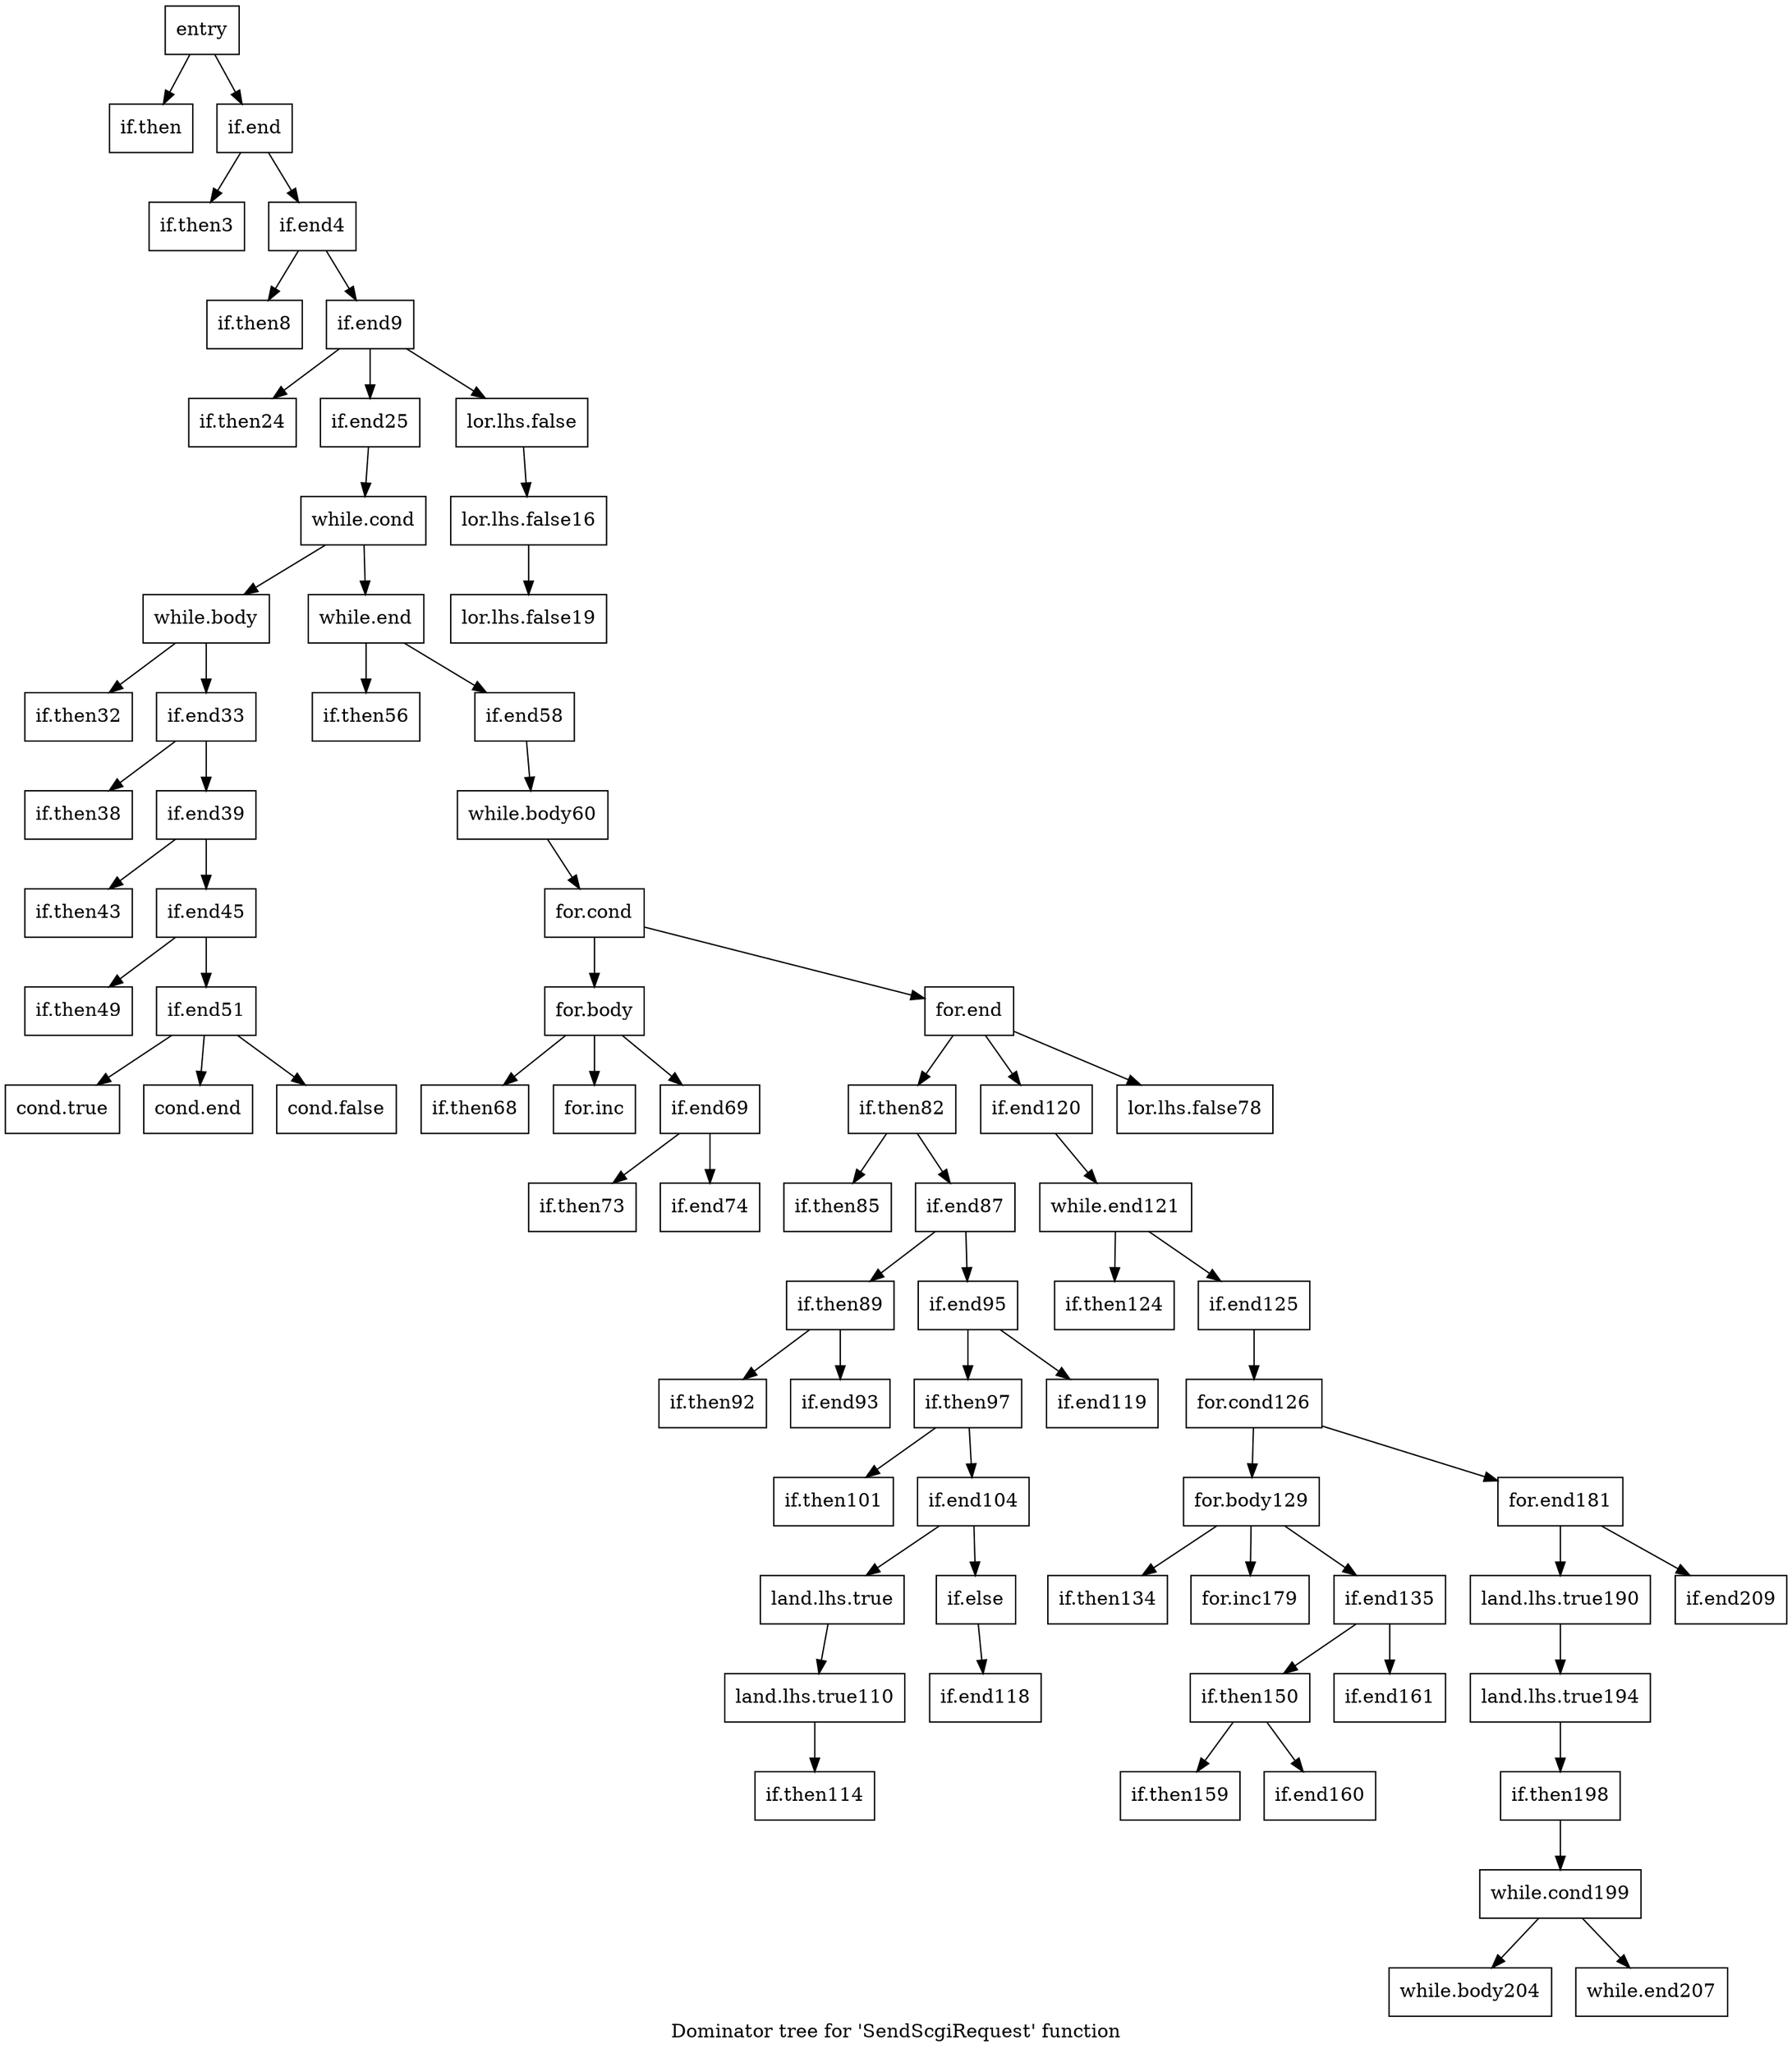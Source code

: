 digraph "Dominator tree for 'SendScgiRequest' function" {
	label="Dominator tree for 'SendScgiRequest' function";

	Node0xedfef0 [shape=record,label="{entry}"];
	Node0xedfef0 -> Node0xec55f0;
	Node0xedfef0 -> Node0xe59590;
	Node0xec55f0 [shape=record,label="{if.then}"];
	Node0xe59590 [shape=record,label="{if.end}"];
	Node0xe59590 -> Node0xe99b80;
	Node0xe59590 -> Node0xe4fcb0;
	Node0xe99b80 [shape=record,label="{if.then3}"];
	Node0xe4fcb0 [shape=record,label="{if.end4}"];
	Node0xe4fcb0 -> Node0xe975a0;
	Node0xe4fcb0 -> Node0xe0b5e0;
	Node0xe975a0 [shape=record,label="{if.then8}"];
	Node0xe0b5e0 [shape=record,label="{if.end9}"];
	Node0xe0b5e0 -> Node0xee5ed0;
	Node0xe0b5e0 -> Node0xea0ea0;
	Node0xe0b5e0 -> Node0xe05f10;
	Node0xee5ed0 [shape=record,label="{if.then24}"];
	Node0xea0ea0 [shape=record,label="{if.end25}"];
	Node0xea0ea0 -> Node0xe43400;
	Node0xe43400 [shape=record,label="{while.cond}"];
	Node0xe43400 -> Node0xe7ef70;
	Node0xe43400 -> Node0xeb7fa0;
	Node0xe7ef70 [shape=record,label="{while.body}"];
	Node0xe7ef70 -> Node0xe72ca0;
	Node0xe7ef70 -> Node0xecebc0;
	Node0xe72ca0 [shape=record,label="{if.then32}"];
	Node0xecebc0 [shape=record,label="{if.end33}"];
	Node0xecebc0 -> Node0xeeba80;
	Node0xecebc0 -> Node0xea8bd0;
	Node0xeeba80 [shape=record,label="{if.then38}"];
	Node0xea8bd0 [shape=record,label="{if.end39}"];
	Node0xea8bd0 -> Node0xe70880;
	Node0xea8bd0 -> Node0xe95d90;
	Node0xe70880 [shape=record,label="{if.then43}"];
	Node0xe95d90 [shape=record,label="{if.end45}"];
	Node0xe95d90 -> Node0xec2de0;
	Node0xe95d90 -> Node0xe29c90;
	Node0xec2de0 [shape=record,label="{if.then49}"];
	Node0xe29c90 [shape=record,label="{if.end51}"];
	Node0xe29c90 -> Node0xee5f90;
	Node0xe29c90 -> Node0xe27d70;
	Node0xe29c90 -> Node0xec12a0;
	Node0xee5f90 [shape=record,label="{cond.true}"];
	Node0xe27d70 [shape=record,label="{cond.end}"];
	Node0xec12a0 [shape=record,label="{cond.false}"];
	Node0xeb7fa0 [shape=record,label="{while.end}"];
	Node0xeb7fa0 -> Node0xe5dbc0;
	Node0xeb7fa0 -> Node0xe9e110;
	Node0xe5dbc0 [shape=record,label="{if.then56}"];
	Node0xe9e110 [shape=record,label="{if.end58}"];
	Node0xe9e110 -> Node0xec63f0;
	Node0xec63f0 [shape=record,label="{while.body60}"];
	Node0xec63f0 -> Node0xecff20;
	Node0xecff20 [shape=record,label="{for.cond}"];
	Node0xecff20 -> Node0xe9eed0;
	Node0xecff20 -> Node0xe487e0;
	Node0xe9eed0 [shape=record,label="{for.body}"];
	Node0xe9eed0 -> Node0xe41ab0;
	Node0xe9eed0 -> Node0xeace20;
	Node0xe9eed0 -> Node0xe98250;
	Node0xe41ab0 [shape=record,label="{if.then68}"];
	Node0xeace20 [shape=record,label="{for.inc}"];
	Node0xe98250 [shape=record,label="{if.end69}"];
	Node0xe98250 -> Node0xec0920;
	Node0xe98250 -> Node0xe9e8c0;
	Node0xec0920 [shape=record,label="{if.then73}"];
	Node0xe9e8c0 [shape=record,label="{if.end74}"];
	Node0xe487e0 [shape=record,label="{for.end}"];
	Node0xe487e0 -> Node0xed8ab0;
	Node0xe487e0 -> Node0xe7e560;
	Node0xe487e0 -> Node0xe33760;
	Node0xed8ab0 [shape=record,label="{if.then82}"];
	Node0xed8ab0 -> Node0xe260d0;
	Node0xed8ab0 -> Node0xe9af70;
	Node0xe260d0 [shape=record,label="{if.then85}"];
	Node0xe9af70 [shape=record,label="{if.end87}"];
	Node0xe9af70 -> Node0xe8e120;
	Node0xe9af70 -> Node0xe50920;
	Node0xe8e120 [shape=record,label="{if.then89}"];
	Node0xe8e120 -> Node0xe1d760;
	Node0xe8e120 -> Node0xe55b20;
	Node0xe1d760 [shape=record,label="{if.then92}"];
	Node0xe55b20 [shape=record,label="{if.end93}"];
	Node0xe50920 [shape=record,label="{if.end95}"];
	Node0xe50920 -> Node0xe301a0;
	Node0xe50920 -> Node0xe938a0;
	Node0xe301a0 [shape=record,label="{if.then97}"];
	Node0xe301a0 -> Node0xe04430;
	Node0xe301a0 -> Node0xed1720;
	Node0xe04430 [shape=record,label="{if.then101}"];
	Node0xed1720 [shape=record,label="{if.end104}"];
	Node0xed1720 -> Node0xec2aa0;
	Node0xed1720 -> Node0xe984f0;
	Node0xec2aa0 [shape=record,label="{land.lhs.true}"];
	Node0xec2aa0 -> Node0xe84060;
	Node0xe84060 [shape=record,label="{land.lhs.true110}"];
	Node0xe84060 -> Node0xe2c4a0;
	Node0xe2c4a0 [shape=record,label="{if.then114}"];
	Node0xe984f0 [shape=record,label="{if.else}"];
	Node0xe984f0 -> Node0xed60a0;
	Node0xed60a0 [shape=record,label="{if.end118}"];
	Node0xe938a0 [shape=record,label="{if.end119}"];
	Node0xe7e560 [shape=record,label="{if.end120}"];
	Node0xe7e560 -> Node0xec1d40;
	Node0xec1d40 [shape=record,label="{while.end121}"];
	Node0xec1d40 -> Node0xec6130;
	Node0xec1d40 -> Node0xee5a70;
	Node0xec6130 [shape=record,label="{if.then124}"];
	Node0xee5a70 [shape=record,label="{if.end125}"];
	Node0xee5a70 -> Node0xebb650;
	Node0xebb650 [shape=record,label="{for.cond126}"];
	Node0xebb650 -> Node0xe44400;
	Node0xebb650 -> Node0xec8a70;
	Node0xe44400 [shape=record,label="{for.body129}"];
	Node0xe44400 -> Node0xe5d390;
	Node0xe44400 -> Node0xec2b70;
	Node0xe44400 -> Node0xe968c0;
	Node0xe5d390 [shape=record,label="{if.then134}"];
	Node0xec2b70 [shape=record,label="{for.inc179}"];
	Node0xe968c0 [shape=record,label="{if.end135}"];
	Node0xe968c0 -> Node0xebe650;
	Node0xe968c0 -> Node0xe69fd0;
	Node0xebe650 [shape=record,label="{if.then150}"];
	Node0xebe650 -> Node0xe2f5b0;
	Node0xebe650 -> Node0xe42350;
	Node0xe2f5b0 [shape=record,label="{if.then159}"];
	Node0xe42350 [shape=record,label="{if.end160}"];
	Node0xe69fd0 [shape=record,label="{if.end161}"];
	Node0xec8a70 [shape=record,label="{for.end181}"];
	Node0xec8a70 -> Node0xeb0f20;
	Node0xec8a70 -> Node0xe24140;
	Node0xeb0f20 [shape=record,label="{land.lhs.true190}"];
	Node0xeb0f20 -> Node0xe22360;
	Node0xe22360 [shape=record,label="{land.lhs.true194}"];
	Node0xe22360 -> Node0xec5940;
	Node0xec5940 [shape=record,label="{if.then198}"];
	Node0xec5940 -> Node0xe819a0;
	Node0xe819a0 [shape=record,label="{while.cond199}"];
	Node0xe819a0 -> Node0xe9c140;
	Node0xe819a0 -> Node0xe0ae00;
	Node0xe9c140 [shape=record,label="{while.body204}"];
	Node0xe0ae00 [shape=record,label="{while.end207}"];
	Node0xe24140 [shape=record,label="{if.end209}"];
	Node0xe33760 [shape=record,label="{lor.lhs.false78}"];
	Node0xe05f10 [shape=record,label="{lor.lhs.false}"];
	Node0xe05f10 -> Node0xe4dcd0;
	Node0xe4dcd0 [shape=record,label="{lor.lhs.false16}"];
	Node0xe4dcd0 -> Node0xe98b40;
	Node0xe98b40 [shape=record,label="{lor.lhs.false19}"];
}
